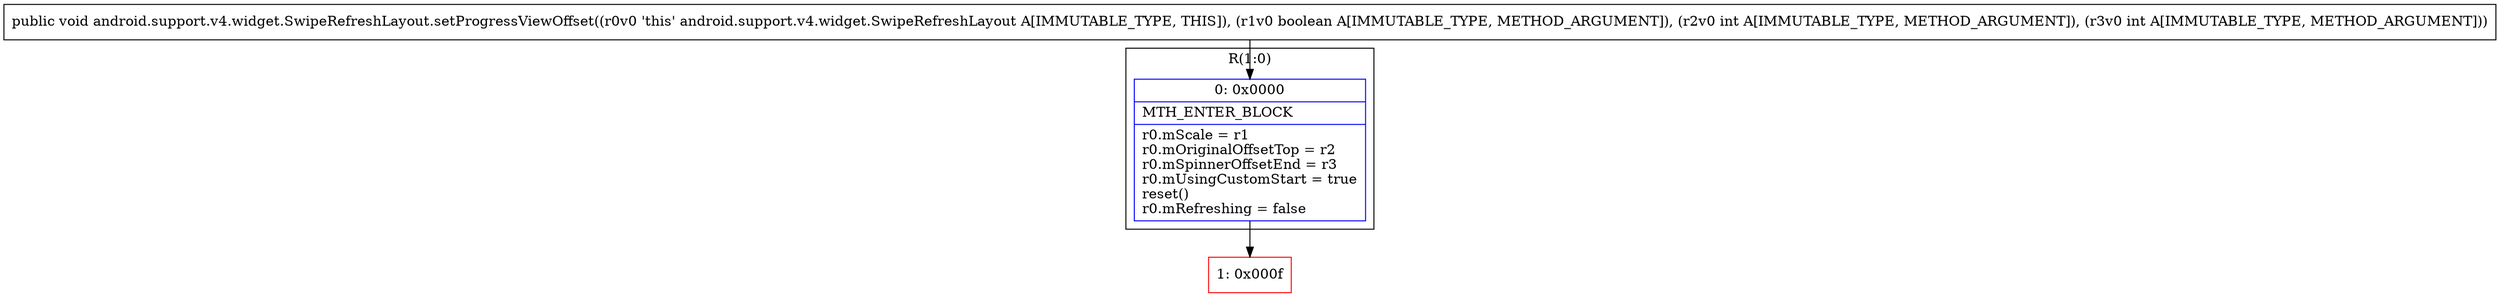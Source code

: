 digraph "CFG forandroid.support.v4.widget.SwipeRefreshLayout.setProgressViewOffset(ZII)V" {
subgraph cluster_Region_93347642 {
label = "R(1:0)";
node [shape=record,color=blue];
Node_0 [shape=record,label="{0\:\ 0x0000|MTH_ENTER_BLOCK\l|r0.mScale = r1\lr0.mOriginalOffsetTop = r2\lr0.mSpinnerOffsetEnd = r3\lr0.mUsingCustomStart = true\lreset()\lr0.mRefreshing = false\l}"];
}
Node_1 [shape=record,color=red,label="{1\:\ 0x000f}"];
MethodNode[shape=record,label="{public void android.support.v4.widget.SwipeRefreshLayout.setProgressViewOffset((r0v0 'this' android.support.v4.widget.SwipeRefreshLayout A[IMMUTABLE_TYPE, THIS]), (r1v0 boolean A[IMMUTABLE_TYPE, METHOD_ARGUMENT]), (r2v0 int A[IMMUTABLE_TYPE, METHOD_ARGUMENT]), (r3v0 int A[IMMUTABLE_TYPE, METHOD_ARGUMENT])) }"];
MethodNode -> Node_0;
Node_0 -> Node_1;
}

